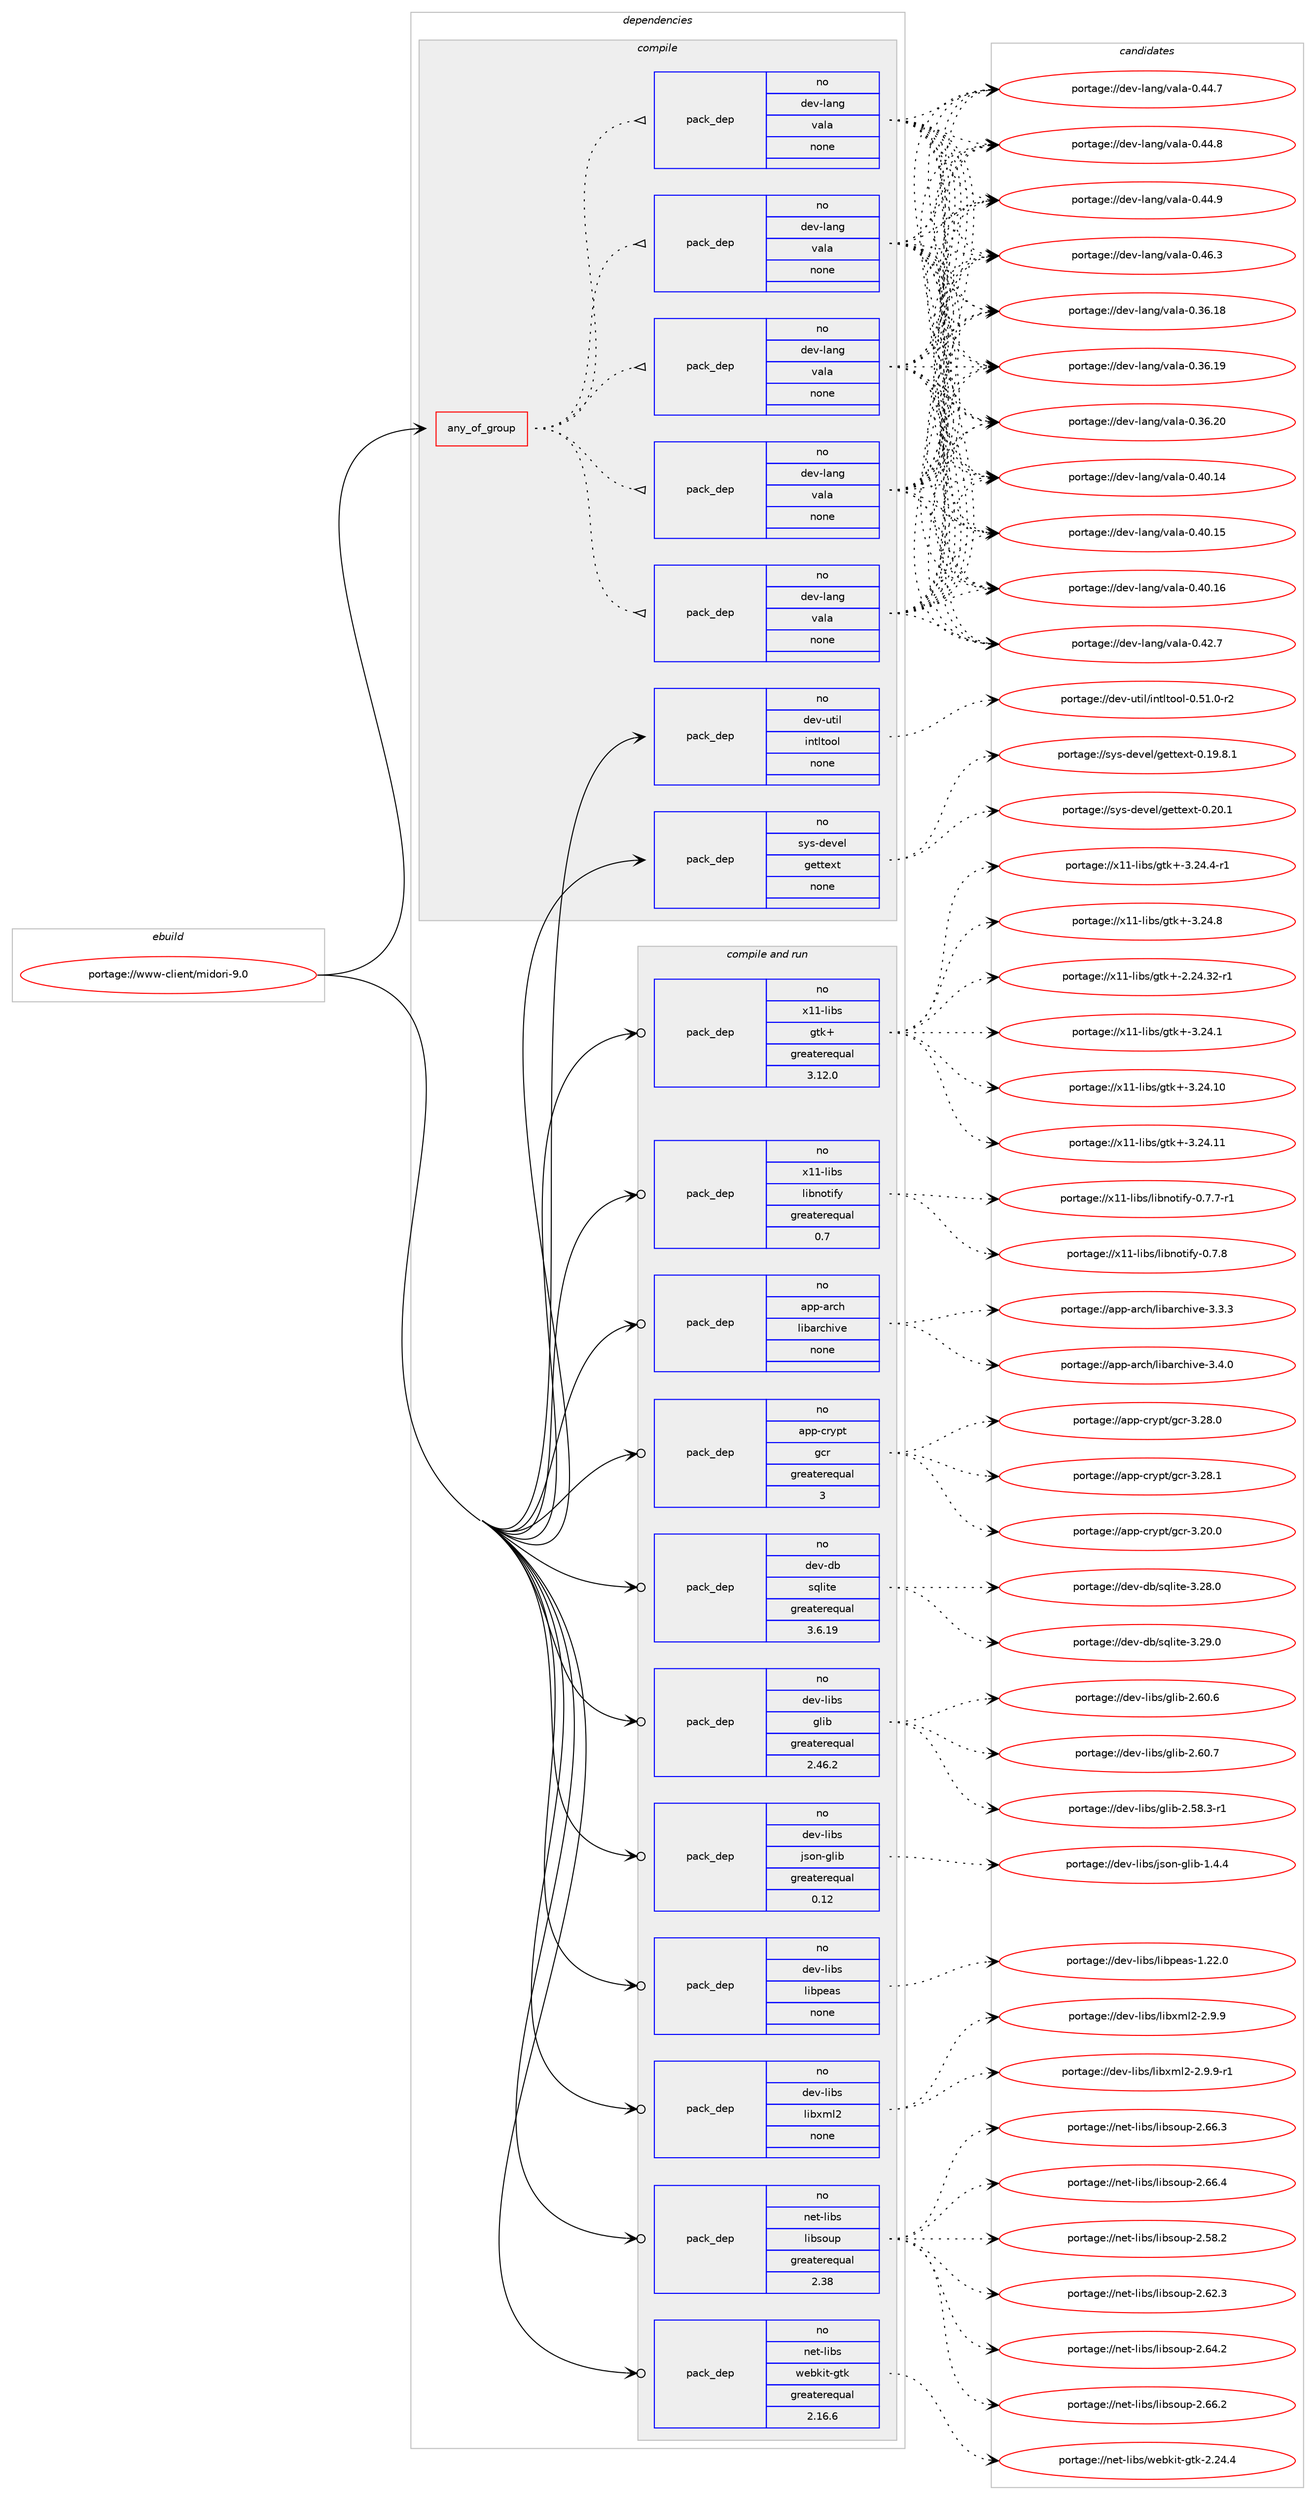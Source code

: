 digraph prolog {

# *************
# Graph options
# *************

newrank=true;
concentrate=true;
compound=true;
graph [rankdir=LR,fontname=Helvetica,fontsize=10,ranksep=1.5];#, ranksep=2.5, nodesep=0.2];
edge  [arrowhead=vee];
node  [fontname=Helvetica,fontsize=10];

# **********
# The ebuild
# **********

subgraph cluster_leftcol {
color=gray;
rank=same;
label=<<i>ebuild</i>>;
id [label="portage://www-client/midori-9.0", color=red, width=4, href="../www-client/midori-9.0.svg"];
}

# ****************
# The dependencies
# ****************

subgraph cluster_midcol {
color=gray;
label=<<i>dependencies</i>>;
subgraph cluster_compile {
fillcolor="#eeeeee";
style=filled;
label=<<i>compile</i>>;
subgraph any7568 {
dependency441664 [label=<<TABLE BORDER="0" CELLBORDER="1" CELLSPACING="0" CELLPADDING="4"><TR><TD CELLPADDING="10">any_of_group</TD></TR></TABLE>>, shape=none, color=red];subgraph pack327558 {
dependency441665 [label=<<TABLE BORDER="0" CELLBORDER="1" CELLSPACING="0" CELLPADDING="4" WIDTH="220"><TR><TD ROWSPAN="6" CELLPADDING="30">pack_dep</TD></TR><TR><TD WIDTH="110">no</TD></TR><TR><TD>dev-lang</TD></TR><TR><TD>vala</TD></TR><TR><TD>none</TD></TR><TR><TD></TD></TR></TABLE>>, shape=none, color=blue];
}
dependency441664:e -> dependency441665:w [weight=20,style="dotted",arrowhead="oinv"];
subgraph pack327559 {
dependency441666 [label=<<TABLE BORDER="0" CELLBORDER="1" CELLSPACING="0" CELLPADDING="4" WIDTH="220"><TR><TD ROWSPAN="6" CELLPADDING="30">pack_dep</TD></TR><TR><TD WIDTH="110">no</TD></TR><TR><TD>dev-lang</TD></TR><TR><TD>vala</TD></TR><TR><TD>none</TD></TR><TR><TD></TD></TR></TABLE>>, shape=none, color=blue];
}
dependency441664:e -> dependency441666:w [weight=20,style="dotted",arrowhead="oinv"];
subgraph pack327560 {
dependency441667 [label=<<TABLE BORDER="0" CELLBORDER="1" CELLSPACING="0" CELLPADDING="4" WIDTH="220"><TR><TD ROWSPAN="6" CELLPADDING="30">pack_dep</TD></TR><TR><TD WIDTH="110">no</TD></TR><TR><TD>dev-lang</TD></TR><TR><TD>vala</TD></TR><TR><TD>none</TD></TR><TR><TD></TD></TR></TABLE>>, shape=none, color=blue];
}
dependency441664:e -> dependency441667:w [weight=20,style="dotted",arrowhead="oinv"];
subgraph pack327561 {
dependency441668 [label=<<TABLE BORDER="0" CELLBORDER="1" CELLSPACING="0" CELLPADDING="4" WIDTH="220"><TR><TD ROWSPAN="6" CELLPADDING="30">pack_dep</TD></TR><TR><TD WIDTH="110">no</TD></TR><TR><TD>dev-lang</TD></TR><TR><TD>vala</TD></TR><TR><TD>none</TD></TR><TR><TD></TD></TR></TABLE>>, shape=none, color=blue];
}
dependency441664:e -> dependency441668:w [weight=20,style="dotted",arrowhead="oinv"];
subgraph pack327562 {
dependency441669 [label=<<TABLE BORDER="0" CELLBORDER="1" CELLSPACING="0" CELLPADDING="4" WIDTH="220"><TR><TD ROWSPAN="6" CELLPADDING="30">pack_dep</TD></TR><TR><TD WIDTH="110">no</TD></TR><TR><TD>dev-lang</TD></TR><TR><TD>vala</TD></TR><TR><TD>none</TD></TR><TR><TD></TD></TR></TABLE>>, shape=none, color=blue];
}
dependency441664:e -> dependency441669:w [weight=20,style="dotted",arrowhead="oinv"];
}
id:e -> dependency441664:w [weight=20,style="solid",arrowhead="vee"];
subgraph pack327563 {
dependency441670 [label=<<TABLE BORDER="0" CELLBORDER="1" CELLSPACING="0" CELLPADDING="4" WIDTH="220"><TR><TD ROWSPAN="6" CELLPADDING="30">pack_dep</TD></TR><TR><TD WIDTH="110">no</TD></TR><TR><TD>dev-util</TD></TR><TR><TD>intltool</TD></TR><TR><TD>none</TD></TR><TR><TD></TD></TR></TABLE>>, shape=none, color=blue];
}
id:e -> dependency441670:w [weight=20,style="solid",arrowhead="vee"];
subgraph pack327564 {
dependency441671 [label=<<TABLE BORDER="0" CELLBORDER="1" CELLSPACING="0" CELLPADDING="4" WIDTH="220"><TR><TD ROWSPAN="6" CELLPADDING="30">pack_dep</TD></TR><TR><TD WIDTH="110">no</TD></TR><TR><TD>sys-devel</TD></TR><TR><TD>gettext</TD></TR><TR><TD>none</TD></TR><TR><TD></TD></TR></TABLE>>, shape=none, color=blue];
}
id:e -> dependency441671:w [weight=20,style="solid",arrowhead="vee"];
}
subgraph cluster_compileandrun {
fillcolor="#eeeeee";
style=filled;
label=<<i>compile and run</i>>;
subgraph pack327565 {
dependency441672 [label=<<TABLE BORDER="0" CELLBORDER="1" CELLSPACING="0" CELLPADDING="4" WIDTH="220"><TR><TD ROWSPAN="6" CELLPADDING="30">pack_dep</TD></TR><TR><TD WIDTH="110">no</TD></TR><TR><TD>app-arch</TD></TR><TR><TD>libarchive</TD></TR><TR><TD>none</TD></TR><TR><TD></TD></TR></TABLE>>, shape=none, color=blue];
}
id:e -> dependency441672:w [weight=20,style="solid",arrowhead="odotvee"];
subgraph pack327566 {
dependency441673 [label=<<TABLE BORDER="0" CELLBORDER="1" CELLSPACING="0" CELLPADDING="4" WIDTH="220"><TR><TD ROWSPAN="6" CELLPADDING="30">pack_dep</TD></TR><TR><TD WIDTH="110">no</TD></TR><TR><TD>app-crypt</TD></TR><TR><TD>gcr</TD></TR><TR><TD>greaterequal</TD></TR><TR><TD>3</TD></TR></TABLE>>, shape=none, color=blue];
}
id:e -> dependency441673:w [weight=20,style="solid",arrowhead="odotvee"];
subgraph pack327567 {
dependency441674 [label=<<TABLE BORDER="0" CELLBORDER="1" CELLSPACING="0" CELLPADDING="4" WIDTH="220"><TR><TD ROWSPAN="6" CELLPADDING="30">pack_dep</TD></TR><TR><TD WIDTH="110">no</TD></TR><TR><TD>dev-db</TD></TR><TR><TD>sqlite</TD></TR><TR><TD>greaterequal</TD></TR><TR><TD>3.6.19</TD></TR></TABLE>>, shape=none, color=blue];
}
id:e -> dependency441674:w [weight=20,style="solid",arrowhead="odotvee"];
subgraph pack327568 {
dependency441675 [label=<<TABLE BORDER="0" CELLBORDER="1" CELLSPACING="0" CELLPADDING="4" WIDTH="220"><TR><TD ROWSPAN="6" CELLPADDING="30">pack_dep</TD></TR><TR><TD WIDTH="110">no</TD></TR><TR><TD>dev-libs</TD></TR><TR><TD>glib</TD></TR><TR><TD>greaterequal</TD></TR><TR><TD>2.46.2</TD></TR></TABLE>>, shape=none, color=blue];
}
id:e -> dependency441675:w [weight=20,style="solid",arrowhead="odotvee"];
subgraph pack327569 {
dependency441676 [label=<<TABLE BORDER="0" CELLBORDER="1" CELLSPACING="0" CELLPADDING="4" WIDTH="220"><TR><TD ROWSPAN="6" CELLPADDING="30">pack_dep</TD></TR><TR><TD WIDTH="110">no</TD></TR><TR><TD>dev-libs</TD></TR><TR><TD>json-glib</TD></TR><TR><TD>greaterequal</TD></TR><TR><TD>0.12</TD></TR></TABLE>>, shape=none, color=blue];
}
id:e -> dependency441676:w [weight=20,style="solid",arrowhead="odotvee"];
subgraph pack327570 {
dependency441677 [label=<<TABLE BORDER="0" CELLBORDER="1" CELLSPACING="0" CELLPADDING="4" WIDTH="220"><TR><TD ROWSPAN="6" CELLPADDING="30">pack_dep</TD></TR><TR><TD WIDTH="110">no</TD></TR><TR><TD>dev-libs</TD></TR><TR><TD>libpeas</TD></TR><TR><TD>none</TD></TR><TR><TD></TD></TR></TABLE>>, shape=none, color=blue];
}
id:e -> dependency441677:w [weight=20,style="solid",arrowhead="odotvee"];
subgraph pack327571 {
dependency441678 [label=<<TABLE BORDER="0" CELLBORDER="1" CELLSPACING="0" CELLPADDING="4" WIDTH="220"><TR><TD ROWSPAN="6" CELLPADDING="30">pack_dep</TD></TR><TR><TD WIDTH="110">no</TD></TR><TR><TD>dev-libs</TD></TR><TR><TD>libxml2</TD></TR><TR><TD>none</TD></TR><TR><TD></TD></TR></TABLE>>, shape=none, color=blue];
}
id:e -> dependency441678:w [weight=20,style="solid",arrowhead="odotvee"];
subgraph pack327572 {
dependency441679 [label=<<TABLE BORDER="0" CELLBORDER="1" CELLSPACING="0" CELLPADDING="4" WIDTH="220"><TR><TD ROWSPAN="6" CELLPADDING="30">pack_dep</TD></TR><TR><TD WIDTH="110">no</TD></TR><TR><TD>net-libs</TD></TR><TR><TD>libsoup</TD></TR><TR><TD>greaterequal</TD></TR><TR><TD>2.38</TD></TR></TABLE>>, shape=none, color=blue];
}
id:e -> dependency441679:w [weight=20,style="solid",arrowhead="odotvee"];
subgraph pack327573 {
dependency441680 [label=<<TABLE BORDER="0" CELLBORDER="1" CELLSPACING="0" CELLPADDING="4" WIDTH="220"><TR><TD ROWSPAN="6" CELLPADDING="30">pack_dep</TD></TR><TR><TD WIDTH="110">no</TD></TR><TR><TD>net-libs</TD></TR><TR><TD>webkit-gtk</TD></TR><TR><TD>greaterequal</TD></TR><TR><TD>2.16.6</TD></TR></TABLE>>, shape=none, color=blue];
}
id:e -> dependency441680:w [weight=20,style="solid",arrowhead="odotvee"];
subgraph pack327574 {
dependency441681 [label=<<TABLE BORDER="0" CELLBORDER="1" CELLSPACING="0" CELLPADDING="4" WIDTH="220"><TR><TD ROWSPAN="6" CELLPADDING="30">pack_dep</TD></TR><TR><TD WIDTH="110">no</TD></TR><TR><TD>x11-libs</TD></TR><TR><TD>gtk+</TD></TR><TR><TD>greaterequal</TD></TR><TR><TD>3.12.0</TD></TR></TABLE>>, shape=none, color=blue];
}
id:e -> dependency441681:w [weight=20,style="solid",arrowhead="odotvee"];
subgraph pack327575 {
dependency441682 [label=<<TABLE BORDER="0" CELLBORDER="1" CELLSPACING="0" CELLPADDING="4" WIDTH="220"><TR><TD ROWSPAN="6" CELLPADDING="30">pack_dep</TD></TR><TR><TD WIDTH="110">no</TD></TR><TR><TD>x11-libs</TD></TR><TR><TD>libnotify</TD></TR><TR><TD>greaterequal</TD></TR><TR><TD>0.7</TD></TR></TABLE>>, shape=none, color=blue];
}
id:e -> dependency441682:w [weight=20,style="solid",arrowhead="odotvee"];
}
subgraph cluster_run {
fillcolor="#eeeeee";
style=filled;
label=<<i>run</i>>;
}
}

# **************
# The candidates
# **************

subgraph cluster_choices {
rank=same;
color=gray;
label=<<i>candidates</i>>;

subgraph choice327558 {
color=black;
nodesep=1;
choiceportage10010111845108971101034711897108974548465154464956 [label="portage://dev-lang/vala-0.36.18", color=red, width=4,href="../dev-lang/vala-0.36.18.svg"];
choiceportage10010111845108971101034711897108974548465154464957 [label="portage://dev-lang/vala-0.36.19", color=red, width=4,href="../dev-lang/vala-0.36.19.svg"];
choiceportage10010111845108971101034711897108974548465154465048 [label="portage://dev-lang/vala-0.36.20", color=red, width=4,href="../dev-lang/vala-0.36.20.svg"];
choiceportage10010111845108971101034711897108974548465248464952 [label="portage://dev-lang/vala-0.40.14", color=red, width=4,href="../dev-lang/vala-0.40.14.svg"];
choiceportage10010111845108971101034711897108974548465248464953 [label="portage://dev-lang/vala-0.40.15", color=red, width=4,href="../dev-lang/vala-0.40.15.svg"];
choiceportage10010111845108971101034711897108974548465248464954 [label="portage://dev-lang/vala-0.40.16", color=red, width=4,href="../dev-lang/vala-0.40.16.svg"];
choiceportage100101118451089711010347118971089745484652504655 [label="portage://dev-lang/vala-0.42.7", color=red, width=4,href="../dev-lang/vala-0.42.7.svg"];
choiceportage100101118451089711010347118971089745484652524655 [label="portage://dev-lang/vala-0.44.7", color=red, width=4,href="../dev-lang/vala-0.44.7.svg"];
choiceportage100101118451089711010347118971089745484652524656 [label="portage://dev-lang/vala-0.44.8", color=red, width=4,href="../dev-lang/vala-0.44.8.svg"];
choiceportage100101118451089711010347118971089745484652524657 [label="portage://dev-lang/vala-0.44.9", color=red, width=4,href="../dev-lang/vala-0.44.9.svg"];
choiceportage100101118451089711010347118971089745484652544651 [label="portage://dev-lang/vala-0.46.3", color=red, width=4,href="../dev-lang/vala-0.46.3.svg"];
dependency441665:e -> choiceportage10010111845108971101034711897108974548465154464956:w [style=dotted,weight="100"];
dependency441665:e -> choiceportage10010111845108971101034711897108974548465154464957:w [style=dotted,weight="100"];
dependency441665:e -> choiceportage10010111845108971101034711897108974548465154465048:w [style=dotted,weight="100"];
dependency441665:e -> choiceportage10010111845108971101034711897108974548465248464952:w [style=dotted,weight="100"];
dependency441665:e -> choiceportage10010111845108971101034711897108974548465248464953:w [style=dotted,weight="100"];
dependency441665:e -> choiceportage10010111845108971101034711897108974548465248464954:w [style=dotted,weight="100"];
dependency441665:e -> choiceportage100101118451089711010347118971089745484652504655:w [style=dotted,weight="100"];
dependency441665:e -> choiceportage100101118451089711010347118971089745484652524655:w [style=dotted,weight="100"];
dependency441665:e -> choiceportage100101118451089711010347118971089745484652524656:w [style=dotted,weight="100"];
dependency441665:e -> choiceportage100101118451089711010347118971089745484652524657:w [style=dotted,weight="100"];
dependency441665:e -> choiceportage100101118451089711010347118971089745484652544651:w [style=dotted,weight="100"];
}
subgraph choice327559 {
color=black;
nodesep=1;
choiceportage10010111845108971101034711897108974548465154464956 [label="portage://dev-lang/vala-0.36.18", color=red, width=4,href="../dev-lang/vala-0.36.18.svg"];
choiceportage10010111845108971101034711897108974548465154464957 [label="portage://dev-lang/vala-0.36.19", color=red, width=4,href="../dev-lang/vala-0.36.19.svg"];
choiceportage10010111845108971101034711897108974548465154465048 [label="portage://dev-lang/vala-0.36.20", color=red, width=4,href="../dev-lang/vala-0.36.20.svg"];
choiceportage10010111845108971101034711897108974548465248464952 [label="portage://dev-lang/vala-0.40.14", color=red, width=4,href="../dev-lang/vala-0.40.14.svg"];
choiceportage10010111845108971101034711897108974548465248464953 [label="portage://dev-lang/vala-0.40.15", color=red, width=4,href="../dev-lang/vala-0.40.15.svg"];
choiceportage10010111845108971101034711897108974548465248464954 [label="portage://dev-lang/vala-0.40.16", color=red, width=4,href="../dev-lang/vala-0.40.16.svg"];
choiceportage100101118451089711010347118971089745484652504655 [label="portage://dev-lang/vala-0.42.7", color=red, width=4,href="../dev-lang/vala-0.42.7.svg"];
choiceportage100101118451089711010347118971089745484652524655 [label="portage://dev-lang/vala-0.44.7", color=red, width=4,href="../dev-lang/vala-0.44.7.svg"];
choiceportage100101118451089711010347118971089745484652524656 [label="portage://dev-lang/vala-0.44.8", color=red, width=4,href="../dev-lang/vala-0.44.8.svg"];
choiceportage100101118451089711010347118971089745484652524657 [label="portage://dev-lang/vala-0.44.9", color=red, width=4,href="../dev-lang/vala-0.44.9.svg"];
choiceportage100101118451089711010347118971089745484652544651 [label="portage://dev-lang/vala-0.46.3", color=red, width=4,href="../dev-lang/vala-0.46.3.svg"];
dependency441666:e -> choiceportage10010111845108971101034711897108974548465154464956:w [style=dotted,weight="100"];
dependency441666:e -> choiceportage10010111845108971101034711897108974548465154464957:w [style=dotted,weight="100"];
dependency441666:e -> choiceportage10010111845108971101034711897108974548465154465048:w [style=dotted,weight="100"];
dependency441666:e -> choiceportage10010111845108971101034711897108974548465248464952:w [style=dotted,weight="100"];
dependency441666:e -> choiceportage10010111845108971101034711897108974548465248464953:w [style=dotted,weight="100"];
dependency441666:e -> choiceportage10010111845108971101034711897108974548465248464954:w [style=dotted,weight="100"];
dependency441666:e -> choiceportage100101118451089711010347118971089745484652504655:w [style=dotted,weight="100"];
dependency441666:e -> choiceportage100101118451089711010347118971089745484652524655:w [style=dotted,weight="100"];
dependency441666:e -> choiceportage100101118451089711010347118971089745484652524656:w [style=dotted,weight="100"];
dependency441666:e -> choiceportage100101118451089711010347118971089745484652524657:w [style=dotted,weight="100"];
dependency441666:e -> choiceportage100101118451089711010347118971089745484652544651:w [style=dotted,weight="100"];
}
subgraph choice327560 {
color=black;
nodesep=1;
choiceportage10010111845108971101034711897108974548465154464956 [label="portage://dev-lang/vala-0.36.18", color=red, width=4,href="../dev-lang/vala-0.36.18.svg"];
choiceportage10010111845108971101034711897108974548465154464957 [label="portage://dev-lang/vala-0.36.19", color=red, width=4,href="../dev-lang/vala-0.36.19.svg"];
choiceportage10010111845108971101034711897108974548465154465048 [label="portage://dev-lang/vala-0.36.20", color=red, width=4,href="../dev-lang/vala-0.36.20.svg"];
choiceportage10010111845108971101034711897108974548465248464952 [label="portage://dev-lang/vala-0.40.14", color=red, width=4,href="../dev-lang/vala-0.40.14.svg"];
choiceportage10010111845108971101034711897108974548465248464953 [label="portage://dev-lang/vala-0.40.15", color=red, width=4,href="../dev-lang/vala-0.40.15.svg"];
choiceportage10010111845108971101034711897108974548465248464954 [label="portage://dev-lang/vala-0.40.16", color=red, width=4,href="../dev-lang/vala-0.40.16.svg"];
choiceportage100101118451089711010347118971089745484652504655 [label="portage://dev-lang/vala-0.42.7", color=red, width=4,href="../dev-lang/vala-0.42.7.svg"];
choiceportage100101118451089711010347118971089745484652524655 [label="portage://dev-lang/vala-0.44.7", color=red, width=4,href="../dev-lang/vala-0.44.7.svg"];
choiceportage100101118451089711010347118971089745484652524656 [label="portage://dev-lang/vala-0.44.8", color=red, width=4,href="../dev-lang/vala-0.44.8.svg"];
choiceportage100101118451089711010347118971089745484652524657 [label="portage://dev-lang/vala-0.44.9", color=red, width=4,href="../dev-lang/vala-0.44.9.svg"];
choiceportage100101118451089711010347118971089745484652544651 [label="portage://dev-lang/vala-0.46.3", color=red, width=4,href="../dev-lang/vala-0.46.3.svg"];
dependency441667:e -> choiceportage10010111845108971101034711897108974548465154464956:w [style=dotted,weight="100"];
dependency441667:e -> choiceportage10010111845108971101034711897108974548465154464957:w [style=dotted,weight="100"];
dependency441667:e -> choiceportage10010111845108971101034711897108974548465154465048:w [style=dotted,weight="100"];
dependency441667:e -> choiceportage10010111845108971101034711897108974548465248464952:w [style=dotted,weight="100"];
dependency441667:e -> choiceportage10010111845108971101034711897108974548465248464953:w [style=dotted,weight="100"];
dependency441667:e -> choiceportage10010111845108971101034711897108974548465248464954:w [style=dotted,weight="100"];
dependency441667:e -> choiceportage100101118451089711010347118971089745484652504655:w [style=dotted,weight="100"];
dependency441667:e -> choiceportage100101118451089711010347118971089745484652524655:w [style=dotted,weight="100"];
dependency441667:e -> choiceportage100101118451089711010347118971089745484652524656:w [style=dotted,weight="100"];
dependency441667:e -> choiceportage100101118451089711010347118971089745484652524657:w [style=dotted,weight="100"];
dependency441667:e -> choiceportage100101118451089711010347118971089745484652544651:w [style=dotted,weight="100"];
}
subgraph choice327561 {
color=black;
nodesep=1;
choiceportage10010111845108971101034711897108974548465154464956 [label="portage://dev-lang/vala-0.36.18", color=red, width=4,href="../dev-lang/vala-0.36.18.svg"];
choiceportage10010111845108971101034711897108974548465154464957 [label="portage://dev-lang/vala-0.36.19", color=red, width=4,href="../dev-lang/vala-0.36.19.svg"];
choiceportage10010111845108971101034711897108974548465154465048 [label="portage://dev-lang/vala-0.36.20", color=red, width=4,href="../dev-lang/vala-0.36.20.svg"];
choiceportage10010111845108971101034711897108974548465248464952 [label="portage://dev-lang/vala-0.40.14", color=red, width=4,href="../dev-lang/vala-0.40.14.svg"];
choiceportage10010111845108971101034711897108974548465248464953 [label="portage://dev-lang/vala-0.40.15", color=red, width=4,href="../dev-lang/vala-0.40.15.svg"];
choiceportage10010111845108971101034711897108974548465248464954 [label="portage://dev-lang/vala-0.40.16", color=red, width=4,href="../dev-lang/vala-0.40.16.svg"];
choiceportage100101118451089711010347118971089745484652504655 [label="portage://dev-lang/vala-0.42.7", color=red, width=4,href="../dev-lang/vala-0.42.7.svg"];
choiceportage100101118451089711010347118971089745484652524655 [label="portage://dev-lang/vala-0.44.7", color=red, width=4,href="../dev-lang/vala-0.44.7.svg"];
choiceportage100101118451089711010347118971089745484652524656 [label="portage://dev-lang/vala-0.44.8", color=red, width=4,href="../dev-lang/vala-0.44.8.svg"];
choiceportage100101118451089711010347118971089745484652524657 [label="portage://dev-lang/vala-0.44.9", color=red, width=4,href="../dev-lang/vala-0.44.9.svg"];
choiceportage100101118451089711010347118971089745484652544651 [label="portage://dev-lang/vala-0.46.3", color=red, width=4,href="../dev-lang/vala-0.46.3.svg"];
dependency441668:e -> choiceportage10010111845108971101034711897108974548465154464956:w [style=dotted,weight="100"];
dependency441668:e -> choiceportage10010111845108971101034711897108974548465154464957:w [style=dotted,weight="100"];
dependency441668:e -> choiceportage10010111845108971101034711897108974548465154465048:w [style=dotted,weight="100"];
dependency441668:e -> choiceportage10010111845108971101034711897108974548465248464952:w [style=dotted,weight="100"];
dependency441668:e -> choiceportage10010111845108971101034711897108974548465248464953:w [style=dotted,weight="100"];
dependency441668:e -> choiceportage10010111845108971101034711897108974548465248464954:w [style=dotted,weight="100"];
dependency441668:e -> choiceportage100101118451089711010347118971089745484652504655:w [style=dotted,weight="100"];
dependency441668:e -> choiceportage100101118451089711010347118971089745484652524655:w [style=dotted,weight="100"];
dependency441668:e -> choiceportage100101118451089711010347118971089745484652524656:w [style=dotted,weight="100"];
dependency441668:e -> choiceportage100101118451089711010347118971089745484652524657:w [style=dotted,weight="100"];
dependency441668:e -> choiceportage100101118451089711010347118971089745484652544651:w [style=dotted,weight="100"];
}
subgraph choice327562 {
color=black;
nodesep=1;
choiceportage10010111845108971101034711897108974548465154464956 [label="portage://dev-lang/vala-0.36.18", color=red, width=4,href="../dev-lang/vala-0.36.18.svg"];
choiceportage10010111845108971101034711897108974548465154464957 [label="portage://dev-lang/vala-0.36.19", color=red, width=4,href="../dev-lang/vala-0.36.19.svg"];
choiceportage10010111845108971101034711897108974548465154465048 [label="portage://dev-lang/vala-0.36.20", color=red, width=4,href="../dev-lang/vala-0.36.20.svg"];
choiceportage10010111845108971101034711897108974548465248464952 [label="portage://dev-lang/vala-0.40.14", color=red, width=4,href="../dev-lang/vala-0.40.14.svg"];
choiceportage10010111845108971101034711897108974548465248464953 [label="portage://dev-lang/vala-0.40.15", color=red, width=4,href="../dev-lang/vala-0.40.15.svg"];
choiceportage10010111845108971101034711897108974548465248464954 [label="portage://dev-lang/vala-0.40.16", color=red, width=4,href="../dev-lang/vala-0.40.16.svg"];
choiceportage100101118451089711010347118971089745484652504655 [label="portage://dev-lang/vala-0.42.7", color=red, width=4,href="../dev-lang/vala-0.42.7.svg"];
choiceportage100101118451089711010347118971089745484652524655 [label="portage://dev-lang/vala-0.44.7", color=red, width=4,href="../dev-lang/vala-0.44.7.svg"];
choiceportage100101118451089711010347118971089745484652524656 [label="portage://dev-lang/vala-0.44.8", color=red, width=4,href="../dev-lang/vala-0.44.8.svg"];
choiceportage100101118451089711010347118971089745484652524657 [label="portage://dev-lang/vala-0.44.9", color=red, width=4,href="../dev-lang/vala-0.44.9.svg"];
choiceportage100101118451089711010347118971089745484652544651 [label="portage://dev-lang/vala-0.46.3", color=red, width=4,href="../dev-lang/vala-0.46.3.svg"];
dependency441669:e -> choiceportage10010111845108971101034711897108974548465154464956:w [style=dotted,weight="100"];
dependency441669:e -> choiceportage10010111845108971101034711897108974548465154464957:w [style=dotted,weight="100"];
dependency441669:e -> choiceportage10010111845108971101034711897108974548465154465048:w [style=dotted,weight="100"];
dependency441669:e -> choiceportage10010111845108971101034711897108974548465248464952:w [style=dotted,weight="100"];
dependency441669:e -> choiceportage10010111845108971101034711897108974548465248464953:w [style=dotted,weight="100"];
dependency441669:e -> choiceportage10010111845108971101034711897108974548465248464954:w [style=dotted,weight="100"];
dependency441669:e -> choiceportage100101118451089711010347118971089745484652504655:w [style=dotted,weight="100"];
dependency441669:e -> choiceportage100101118451089711010347118971089745484652524655:w [style=dotted,weight="100"];
dependency441669:e -> choiceportage100101118451089711010347118971089745484652524656:w [style=dotted,weight="100"];
dependency441669:e -> choiceportage100101118451089711010347118971089745484652524657:w [style=dotted,weight="100"];
dependency441669:e -> choiceportage100101118451089711010347118971089745484652544651:w [style=dotted,weight="100"];
}
subgraph choice327563 {
color=black;
nodesep=1;
choiceportage1001011184511711610510847105110116108116111111108454846534946484511450 [label="portage://dev-util/intltool-0.51.0-r2", color=red, width=4,href="../dev-util/intltool-0.51.0-r2.svg"];
dependency441670:e -> choiceportage1001011184511711610510847105110116108116111111108454846534946484511450:w [style=dotted,weight="100"];
}
subgraph choice327564 {
color=black;
nodesep=1;
choiceportage1151211154510010111810110847103101116116101120116454846495746564649 [label="portage://sys-devel/gettext-0.19.8.1", color=red, width=4,href="../sys-devel/gettext-0.19.8.1.svg"];
choiceportage115121115451001011181011084710310111611610112011645484650484649 [label="portage://sys-devel/gettext-0.20.1", color=red, width=4,href="../sys-devel/gettext-0.20.1.svg"];
dependency441671:e -> choiceportage1151211154510010111810110847103101116116101120116454846495746564649:w [style=dotted,weight="100"];
dependency441671:e -> choiceportage115121115451001011181011084710310111611610112011645484650484649:w [style=dotted,weight="100"];
}
subgraph choice327565 {
color=black;
nodesep=1;
choiceportage9711211245971149910447108105989711499104105118101455146514651 [label="portage://app-arch/libarchive-3.3.3", color=red, width=4,href="../app-arch/libarchive-3.3.3.svg"];
choiceportage9711211245971149910447108105989711499104105118101455146524648 [label="portage://app-arch/libarchive-3.4.0", color=red, width=4,href="../app-arch/libarchive-3.4.0.svg"];
dependency441672:e -> choiceportage9711211245971149910447108105989711499104105118101455146514651:w [style=dotted,weight="100"];
dependency441672:e -> choiceportage9711211245971149910447108105989711499104105118101455146524648:w [style=dotted,weight="100"];
}
subgraph choice327566 {
color=black;
nodesep=1;
choiceportage971121124599114121112116471039911445514650484648 [label="portage://app-crypt/gcr-3.20.0", color=red, width=4,href="../app-crypt/gcr-3.20.0.svg"];
choiceportage971121124599114121112116471039911445514650564648 [label="portage://app-crypt/gcr-3.28.0", color=red, width=4,href="../app-crypt/gcr-3.28.0.svg"];
choiceportage971121124599114121112116471039911445514650564649 [label="portage://app-crypt/gcr-3.28.1", color=red, width=4,href="../app-crypt/gcr-3.28.1.svg"];
dependency441673:e -> choiceportage971121124599114121112116471039911445514650484648:w [style=dotted,weight="100"];
dependency441673:e -> choiceportage971121124599114121112116471039911445514650564648:w [style=dotted,weight="100"];
dependency441673:e -> choiceportage971121124599114121112116471039911445514650564649:w [style=dotted,weight="100"];
}
subgraph choice327567 {
color=black;
nodesep=1;
choiceportage10010111845100984711511310810511610145514650564648 [label="portage://dev-db/sqlite-3.28.0", color=red, width=4,href="../dev-db/sqlite-3.28.0.svg"];
choiceportage10010111845100984711511310810511610145514650574648 [label="portage://dev-db/sqlite-3.29.0", color=red, width=4,href="../dev-db/sqlite-3.29.0.svg"];
dependency441674:e -> choiceportage10010111845100984711511310810511610145514650564648:w [style=dotted,weight="100"];
dependency441674:e -> choiceportage10010111845100984711511310810511610145514650574648:w [style=dotted,weight="100"];
}
subgraph choice327568 {
color=black;
nodesep=1;
choiceportage10010111845108105981154710310810598455046535646514511449 [label="portage://dev-libs/glib-2.58.3-r1", color=red, width=4,href="../dev-libs/glib-2.58.3-r1.svg"];
choiceportage1001011184510810598115471031081059845504654484654 [label="portage://dev-libs/glib-2.60.6", color=red, width=4,href="../dev-libs/glib-2.60.6.svg"];
choiceportage1001011184510810598115471031081059845504654484655 [label="portage://dev-libs/glib-2.60.7", color=red, width=4,href="../dev-libs/glib-2.60.7.svg"];
dependency441675:e -> choiceportage10010111845108105981154710310810598455046535646514511449:w [style=dotted,weight="100"];
dependency441675:e -> choiceportage1001011184510810598115471031081059845504654484654:w [style=dotted,weight="100"];
dependency441675:e -> choiceportage1001011184510810598115471031081059845504654484655:w [style=dotted,weight="100"];
}
subgraph choice327569 {
color=black;
nodesep=1;
choiceportage1001011184510810598115471061151111104510310810598454946524652 [label="portage://dev-libs/json-glib-1.4.4", color=red, width=4,href="../dev-libs/json-glib-1.4.4.svg"];
dependency441676:e -> choiceportage1001011184510810598115471061151111104510310810598454946524652:w [style=dotted,weight="100"];
}
subgraph choice327570 {
color=black;
nodesep=1;
choiceportage100101118451081059811547108105981121019711545494650504648 [label="portage://dev-libs/libpeas-1.22.0", color=red, width=4,href="../dev-libs/libpeas-1.22.0.svg"];
dependency441677:e -> choiceportage100101118451081059811547108105981121019711545494650504648:w [style=dotted,weight="100"];
}
subgraph choice327571 {
color=black;
nodesep=1;
choiceportage1001011184510810598115471081059812010910850455046574657 [label="portage://dev-libs/libxml2-2.9.9", color=red, width=4,href="../dev-libs/libxml2-2.9.9.svg"];
choiceportage10010111845108105981154710810598120109108504550465746574511449 [label="portage://dev-libs/libxml2-2.9.9-r1", color=red, width=4,href="../dev-libs/libxml2-2.9.9-r1.svg"];
dependency441678:e -> choiceportage1001011184510810598115471081059812010910850455046574657:w [style=dotted,weight="100"];
dependency441678:e -> choiceportage10010111845108105981154710810598120109108504550465746574511449:w [style=dotted,weight="100"];
}
subgraph choice327572 {
color=black;
nodesep=1;
choiceportage1101011164510810598115471081059811511111711245504653564650 [label="portage://net-libs/libsoup-2.58.2", color=red, width=4,href="../net-libs/libsoup-2.58.2.svg"];
choiceportage1101011164510810598115471081059811511111711245504654504651 [label="portage://net-libs/libsoup-2.62.3", color=red, width=4,href="../net-libs/libsoup-2.62.3.svg"];
choiceportage1101011164510810598115471081059811511111711245504654524650 [label="portage://net-libs/libsoup-2.64.2", color=red, width=4,href="../net-libs/libsoup-2.64.2.svg"];
choiceportage1101011164510810598115471081059811511111711245504654544650 [label="portage://net-libs/libsoup-2.66.2", color=red, width=4,href="../net-libs/libsoup-2.66.2.svg"];
choiceportage1101011164510810598115471081059811511111711245504654544651 [label="portage://net-libs/libsoup-2.66.3", color=red, width=4,href="../net-libs/libsoup-2.66.3.svg"];
choiceportage1101011164510810598115471081059811511111711245504654544652 [label="portage://net-libs/libsoup-2.66.4", color=red, width=4,href="../net-libs/libsoup-2.66.4.svg"];
dependency441679:e -> choiceportage1101011164510810598115471081059811511111711245504653564650:w [style=dotted,weight="100"];
dependency441679:e -> choiceportage1101011164510810598115471081059811511111711245504654504651:w [style=dotted,weight="100"];
dependency441679:e -> choiceportage1101011164510810598115471081059811511111711245504654524650:w [style=dotted,weight="100"];
dependency441679:e -> choiceportage1101011164510810598115471081059811511111711245504654544650:w [style=dotted,weight="100"];
dependency441679:e -> choiceportage1101011164510810598115471081059811511111711245504654544651:w [style=dotted,weight="100"];
dependency441679:e -> choiceportage1101011164510810598115471081059811511111711245504654544652:w [style=dotted,weight="100"];
}
subgraph choice327573 {
color=black;
nodesep=1;
choiceportage110101116451081059811547119101981071051164510311610745504650524652 [label="portage://net-libs/webkit-gtk-2.24.4", color=red, width=4,href="../net-libs/webkit-gtk-2.24.4.svg"];
dependency441680:e -> choiceportage110101116451081059811547119101981071051164510311610745504650524652:w [style=dotted,weight="100"];
}
subgraph choice327574 {
color=black;
nodesep=1;
choiceportage12049494510810598115471031161074345504650524651504511449 [label="portage://x11-libs/gtk+-2.24.32-r1", color=red, width=4,href="../x11-libs/gtk+-2.24.32-r1.svg"];
choiceportage12049494510810598115471031161074345514650524649 [label="portage://x11-libs/gtk+-3.24.1", color=red, width=4,href="../x11-libs/gtk+-3.24.1.svg"];
choiceportage1204949451081059811547103116107434551465052464948 [label="portage://x11-libs/gtk+-3.24.10", color=red, width=4,href="../x11-libs/gtk+-3.24.10.svg"];
choiceportage1204949451081059811547103116107434551465052464949 [label="portage://x11-libs/gtk+-3.24.11", color=red, width=4,href="../x11-libs/gtk+-3.24.11.svg"];
choiceportage120494945108105981154710311610743455146505246524511449 [label="portage://x11-libs/gtk+-3.24.4-r1", color=red, width=4,href="../x11-libs/gtk+-3.24.4-r1.svg"];
choiceportage12049494510810598115471031161074345514650524656 [label="portage://x11-libs/gtk+-3.24.8", color=red, width=4,href="../x11-libs/gtk+-3.24.8.svg"];
dependency441681:e -> choiceportage12049494510810598115471031161074345504650524651504511449:w [style=dotted,weight="100"];
dependency441681:e -> choiceportage12049494510810598115471031161074345514650524649:w [style=dotted,weight="100"];
dependency441681:e -> choiceportage1204949451081059811547103116107434551465052464948:w [style=dotted,weight="100"];
dependency441681:e -> choiceportage1204949451081059811547103116107434551465052464949:w [style=dotted,weight="100"];
dependency441681:e -> choiceportage120494945108105981154710311610743455146505246524511449:w [style=dotted,weight="100"];
dependency441681:e -> choiceportage12049494510810598115471031161074345514650524656:w [style=dotted,weight="100"];
}
subgraph choice327575 {
color=black;
nodesep=1;
choiceportage1204949451081059811547108105981101111161051021214548465546554511449 [label="portage://x11-libs/libnotify-0.7.7-r1", color=red, width=4,href="../x11-libs/libnotify-0.7.7-r1.svg"];
choiceportage120494945108105981154710810598110111116105102121454846554656 [label="portage://x11-libs/libnotify-0.7.8", color=red, width=4,href="../x11-libs/libnotify-0.7.8.svg"];
dependency441682:e -> choiceportage1204949451081059811547108105981101111161051021214548465546554511449:w [style=dotted,weight="100"];
dependency441682:e -> choiceportage120494945108105981154710810598110111116105102121454846554656:w [style=dotted,weight="100"];
}
}

}
